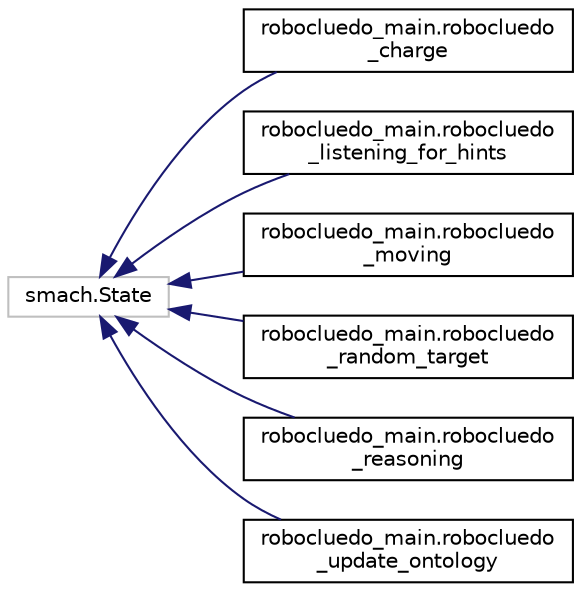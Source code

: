 digraph "Graphical Class Hierarchy"
{
 // LATEX_PDF_SIZE
  edge [fontname="Helvetica",fontsize="10",labelfontname="Helvetica",labelfontsize="10"];
  node [fontname="Helvetica",fontsize="10",shape=record];
  rankdir="LR";
  Node3 [label="smach.State",height=0.2,width=0.4,color="grey75", fillcolor="white", style="filled",tooltip=" "];
  Node3 -> Node0 [dir="back",color="midnightblue",fontsize="10",style="solid",fontname="Helvetica"];
  Node0 [label="robocluedo_main.robocluedo\l_charge",height=0.2,width=0.4,color="black", fillcolor="white", style="filled",URL="$a00219.html",tooltip="implementation of the state charge."];
  Node3 -> Node5 [dir="back",color="midnightblue",fontsize="10",style="solid",fontname="Helvetica"];
  Node5 [label="robocluedo_main.robocluedo\l_listening_for_hints",height=0.2,width=0.4,color="black", fillcolor="white", style="filled",URL="$a00207.html",tooltip="implementation of the state listening_for_hints."];
  Node3 -> Node6 [dir="back",color="midnightblue",fontsize="10",style="solid",fontname="Helvetica"];
  Node6 [label="robocluedo_main.robocluedo\l_moving",height=0.2,width=0.4,color="black", fillcolor="white", style="filled",URL="$a00203.html",tooltip="implementation of the state moving."];
  Node3 -> Node7 [dir="back",color="midnightblue",fontsize="10",style="solid",fontname="Helvetica"];
  Node7 [label="robocluedo_main.robocluedo\l_random_target",height=0.2,width=0.4,color="black", fillcolor="white", style="filled",URL="$a00199.html",tooltip="implementation of the state random_target."];
  Node3 -> Node8 [dir="back",color="midnightblue",fontsize="10",style="solid",fontname="Helvetica"];
  Node8 [label="robocluedo_main.robocluedo\l_reasoning",height=0.2,width=0.4,color="black", fillcolor="white", style="filled",URL="$a00215.html",tooltip="implementation of the state reasoning."];
  Node3 -> Node9 [dir="back",color="midnightblue",fontsize="10",style="solid",fontname="Helvetica"];
  Node9 [label="robocluedo_main.robocluedo\l_update_ontology",height=0.2,width=0.4,color="black", fillcolor="white", style="filled",URL="$a00211.html",tooltip="implementation of the state update_ontology."];
}
